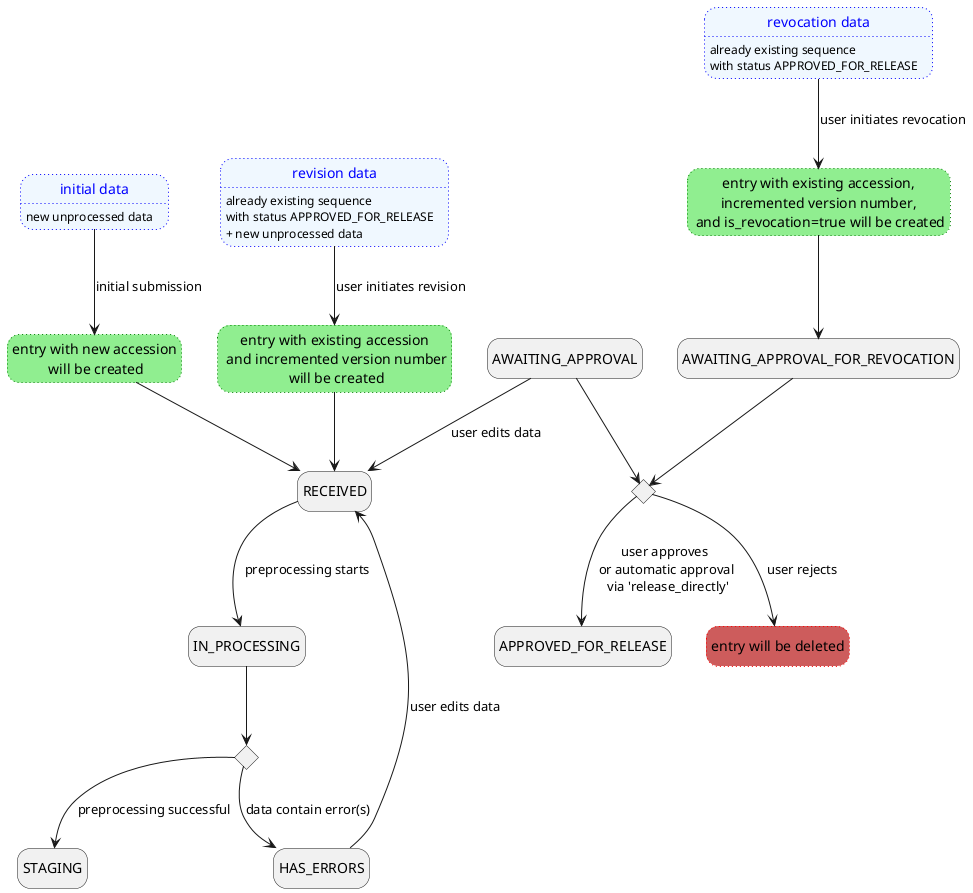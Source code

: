 @startuml
    hide empty description

    ' input data
    state INITIAL_DATA as "initial data" #aliceblue;line:blue;line.dotted;text:blue {
        INITIAL_DATA: new unprocessed data
        }
    state REVISION_DATA as "revision data" #aliceblue;line:blue;line.dotted;text:blue {
        REVISION_DATA: already existing sequence
        REVISION_DATA: with status APPROVED_FOR_RELEASE
        REVISION_DATA: + new unprocessed data
    }
    state REVOKED_DATA as "revocation data" #aliceblue;line:blue;line.dotted;text:blue{
        REVOKED_DATA: already existing sequence
        REVOKED_DATA: with status APPROVED_FOR_RELEASE
    }

    ' status states
    state AWAITING_APPROVAL_FOR_REVOCATION
    state RECEIVED
    state IN_PROCESSING
    state HAS_ERRORS
    state RECEIVED
    state APPROVED_FOR_RELEASE

    ' actions
    state CREATING_SUBMIT as "entry with new accession\n will be created" #lightgreen;line:green;line.dotted
    state CREATING_REVISE as "entry with existing accession\n and incremented version number\n will be created" #lightgreen;line:green;line.dotted
    state CREATING_REVOKE as "entry with existing accession,\n incremented version number, \n and is_revocation=true will be created" #lightgreen;line:green;line.dotted
    state DELETION as "entry will be deleted" #IndianRed;line:red;line.dotted
    state is_error <<choice>>
    state is_approved <<choice>>

    ' transitions
    INITIAL_DATA --> CREATING_SUBMIT : initial submission
    CREATING_SUBMIT --> RECEIVED
    REVISION_DATA --> CREATING_REVISE : user initiates revision
    CREATING_REVISE --> RECEIVED

    REVOKED_DATA --> CREATING_REVOKE : user initiates revocation
    CREATING_REVOKE --> AWAITING_APPROVAL_FOR_REVOCATION
    AWAITING_APPROVAL_FOR_REVOCATION --> is_approved

    RECEIVED --> IN_PROCESSING : preprocessing starts
    IN_PROCESSING --> is_error
    is_error --> HAS_ERRORS : data contain error(s)
    HAS_ERRORS --> RECEIVED : user edits data
    AWAITING_APPROVAL --> RECEIVED : user edits data
    is_error --> STAGING : preprocessing successful
    AWAITING_APPROVAL --> is_approved
    is_approved --> APPROVED_FOR_RELEASE : user approves \nor automatic approval\n via 'release_directly'
    is_approved --> DELETION : user rejects

@enduml
